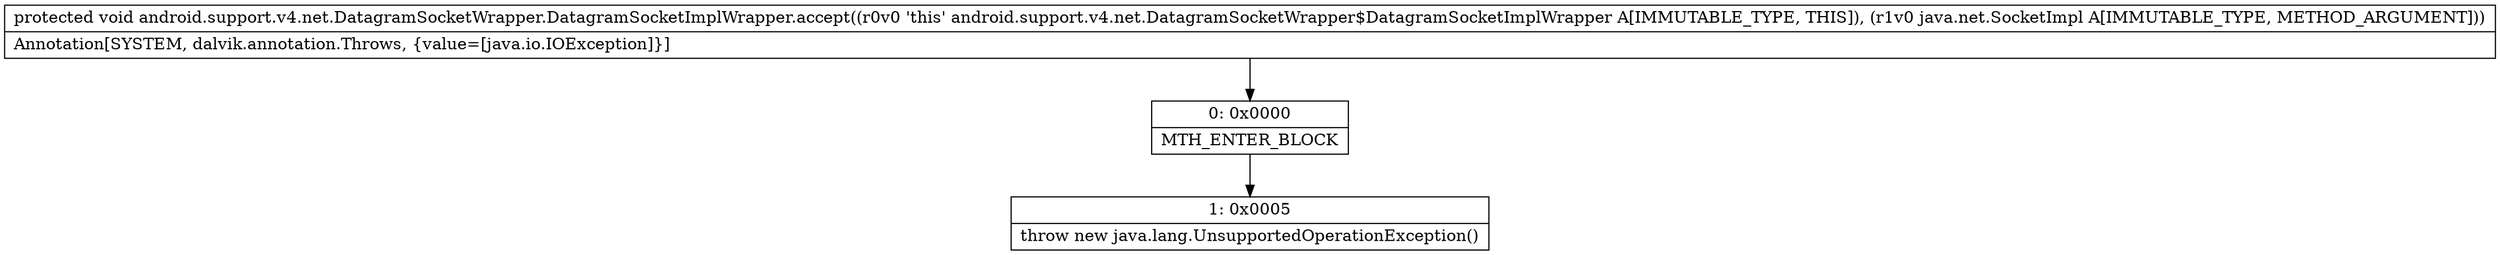 digraph "CFG forandroid.support.v4.net.DatagramSocketWrapper.DatagramSocketImplWrapper.accept(Ljava\/net\/SocketImpl;)V" {
Node_0 [shape=record,label="{0\:\ 0x0000|MTH_ENTER_BLOCK\l}"];
Node_1 [shape=record,label="{1\:\ 0x0005|throw new java.lang.UnsupportedOperationException()\l}"];
MethodNode[shape=record,label="{protected void android.support.v4.net.DatagramSocketWrapper.DatagramSocketImplWrapper.accept((r0v0 'this' android.support.v4.net.DatagramSocketWrapper$DatagramSocketImplWrapper A[IMMUTABLE_TYPE, THIS]), (r1v0 java.net.SocketImpl A[IMMUTABLE_TYPE, METHOD_ARGUMENT]))  | Annotation[SYSTEM, dalvik.annotation.Throws, \{value=[java.io.IOException]\}]\l}"];
MethodNode -> Node_0;
Node_0 -> Node_1;
}

